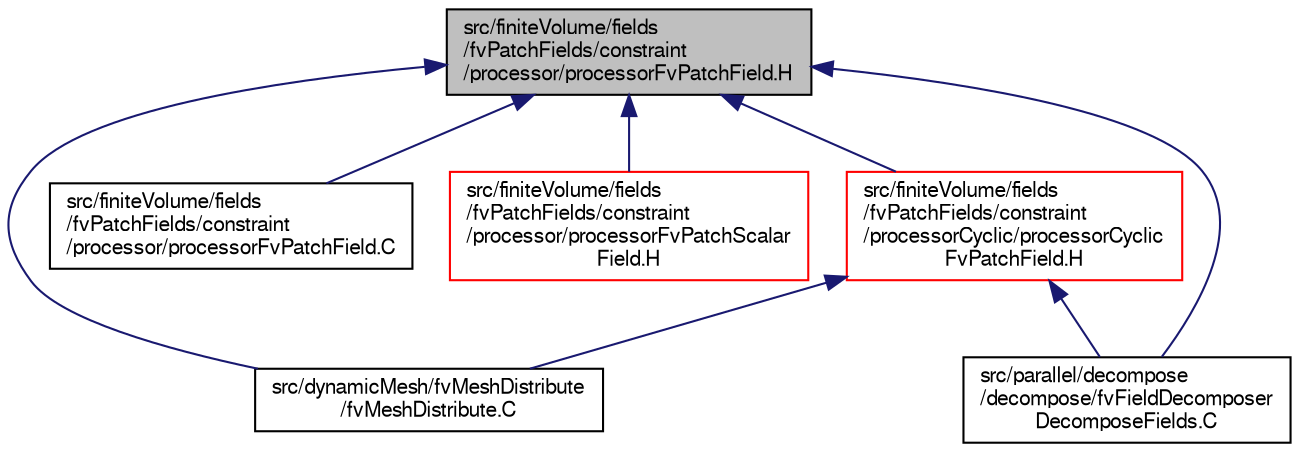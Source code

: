 digraph "src/finiteVolume/fields/fvPatchFields/constraint/processor/processorFvPatchField.H"
{
  bgcolor="transparent";
  edge [fontname="FreeSans",fontsize="10",labelfontname="FreeSans",labelfontsize="10"];
  node [fontname="FreeSans",fontsize="10",shape=record];
  Node259 [label="src/finiteVolume/fields\l/fvPatchFields/constraint\l/processor/processorFvPatchField.H",height=0.2,width=0.4,color="black", fillcolor="grey75", style="filled", fontcolor="black"];
  Node259 -> Node260 [dir="back",color="midnightblue",fontsize="10",style="solid",fontname="FreeSans"];
  Node260 [label="src/dynamicMesh/fvMeshDistribute\l/fvMeshDistribute.C",height=0.2,width=0.4,color="black",URL="$a00416.html"];
  Node259 -> Node261 [dir="back",color="midnightblue",fontsize="10",style="solid",fontname="FreeSans"];
  Node261 [label="src/finiteVolume/fields\l/fvPatchFields/constraint\l/processor/processorFvPatchField.C",height=0.2,width=0.4,color="black",URL="$a01673.html"];
  Node259 -> Node262 [dir="back",color="midnightblue",fontsize="10",style="solid",fontname="FreeSans"];
  Node262 [label="src/finiteVolume/fields\l/fvPatchFields/constraint\l/processor/processorFvPatchScalar\lField.H",height=0.2,width=0.4,color="red",URL="$a01691.html"];
  Node259 -> Node266 [dir="back",color="midnightblue",fontsize="10",style="solid",fontname="FreeSans"];
  Node266 [label="src/finiteVolume/fields\l/fvPatchFields/constraint\l/processorCyclic/processorCyclic\lFvPatchField.H",height=0.2,width=0.4,color="red",URL="$a01697.html"];
  Node266 -> Node260 [dir="back",color="midnightblue",fontsize="10",style="solid",fontname="FreeSans"];
  Node266 -> Node270 [dir="back",color="midnightblue",fontsize="10",style="solid",fontname="FreeSans"];
  Node270 [label="src/parallel/decompose\l/decompose/fvFieldDecomposer\lDecomposeFields.C",height=0.2,width=0.4,color="black",URL="$a12977.html"];
  Node259 -> Node270 [dir="back",color="midnightblue",fontsize="10",style="solid",fontname="FreeSans"];
}
